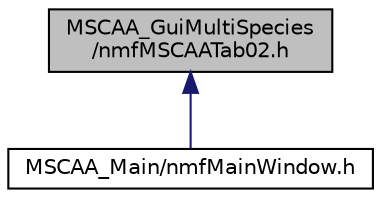 digraph "MSCAA_GuiMultiSpecies/nmfMSCAATab02.h"
{
 // LATEX_PDF_SIZE
  edge [fontname="Helvetica",fontsize="10",labelfontname="Helvetica",labelfontsize="10"];
  node [fontname="Helvetica",fontsize="10",shape=record];
  Node1 [label="MSCAA_GuiMultiSpecies\l/nmfMSCAATab02.h",height=0.2,width=0.4,color="black", fillcolor="grey75", style="filled", fontcolor="black",tooltip="This file contains the class definition for the GUI elements and functionality for the 2nd tabbed MSC..."];
  Node1 -> Node2 [dir="back",color="midnightblue",fontsize="10",style="solid",fontname="Helvetica"];
  Node2 [label="MSCAA_Main/nmfMainWindow.h",height=0.2,width=0.4,color="black", fillcolor="white", style="filled",URL="$nmf_main_window_8h_source.html",tooltip=" "];
}
